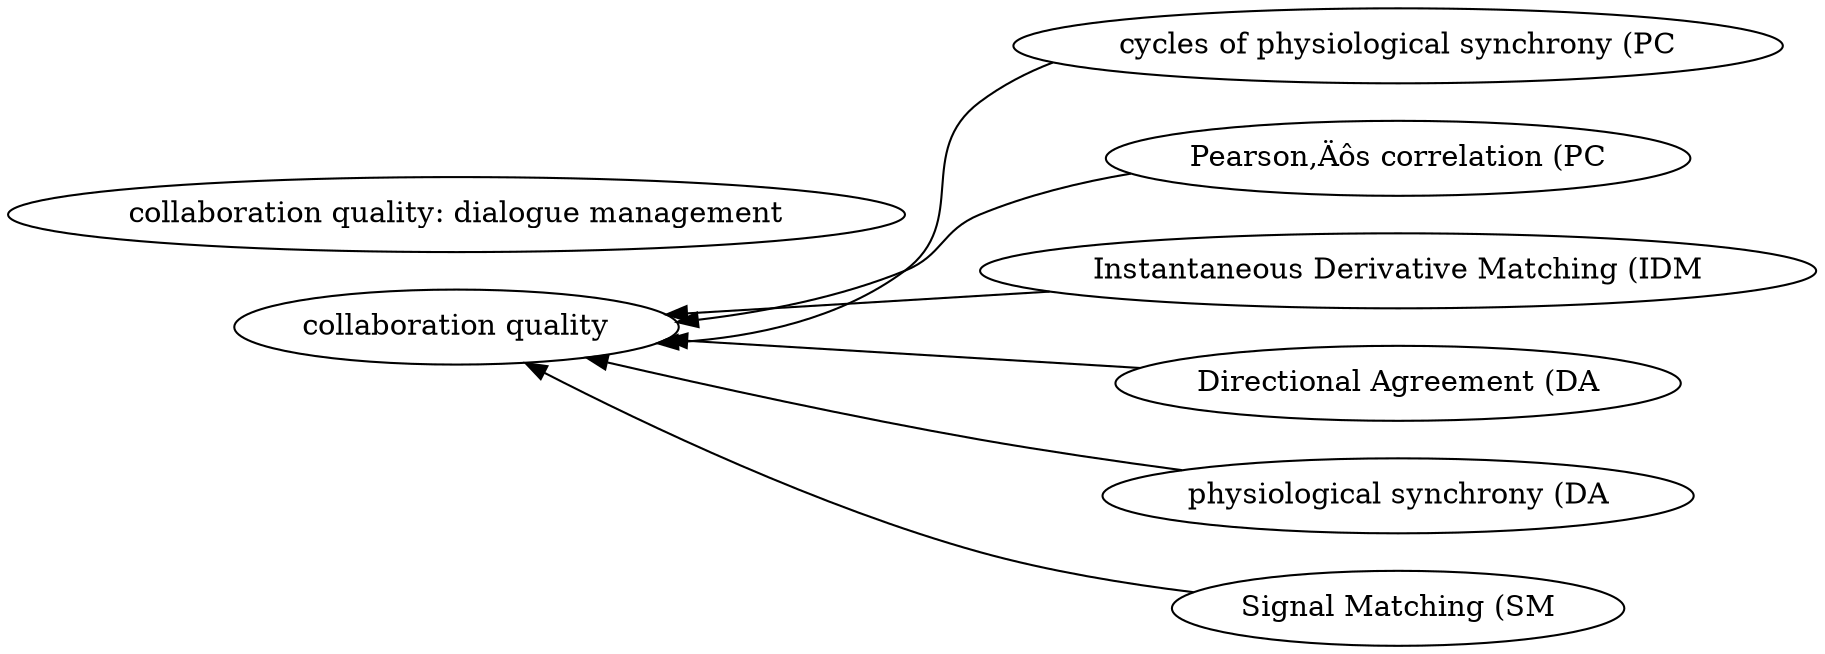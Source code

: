 digraph Test {
	rankdir=RL
	size="15,15"
	overlap=false
	splines=true
	{rank=same; "cycles of physiological synchrony (PC" "Pearson‚Äôs correlation (PC" "Instantaneous Derivative Matching (IDM" "Directional Agreement (DA" "physiological synchrony (DA" "Signal Matching (SM";}
	{rank=same; "collaboration quality: dialogue management" "collaboration quality";}
	"Signal Matching (SM" [href="https://scholar.google.com/scholar?hl=en&q=An%20Interactive%20Table%20for%20Supporting%20Participation%20Balance%20in%20Face-to-Face%20Collaborative%20Learning"]
	"Signal Matching (SM" -> "collaboration quality":" dialogue management"
	"Instantaneous Derivative Matching (IDM" [href="https://scholar.google.com/scholar?hl=en&q=An%20Interactive%20Table%20for%20Supporting%20Participation%20Balance%20in%20Face-to-Face%20Collaborative%20Learning"]
	"Instantaneous Derivative Matching (IDM" -> "collaboration quality":" dialogue management"
	"Pearson‚Äôs correlation (PC" [href="https://scholar.google.com/scholar?hl=en&q=An%20Interactive%20Table%20for%20Supporting%20Participation%20Balance%20in%20Face-to-Face%20Collaborative%20Learning"]
	"Pearson‚Äôs correlation (PC" -> "collaboration quality":" dialogue management"
	"Directional Agreement (DA" [href="https://scholar.google.com/scholar?hl=en&q=An%20Interactive%20Table%20for%20Supporting%20Participation%20Balance%20in%20Face-to-Face%20Collaborative%20Learning"]
	"Directional Agreement (DA" -> "collaboration quality":" dialogue management"
	"physiological synchrony (DA" [href="https://scholar.google.com/scholar?hl=en&q=An%20Interactive%20Table%20for%20Supporting%20Participation%20Balance%20in%20Face-to-Face%20Collaborative%20Learning"]
	"physiological synchrony (DA" -> "collaboration quality"
	"cycles of physiological synchrony (PC" [href="https://scholar.google.com/scholar?hl=en&q=An%20Interactive%20Table%20for%20Supporting%20Participation%20Balance%20in%20Face-to-Face%20Collaborative%20Learning"]
	"cycles of physiological synchrony (PC" -> "collaboration quality"
}
